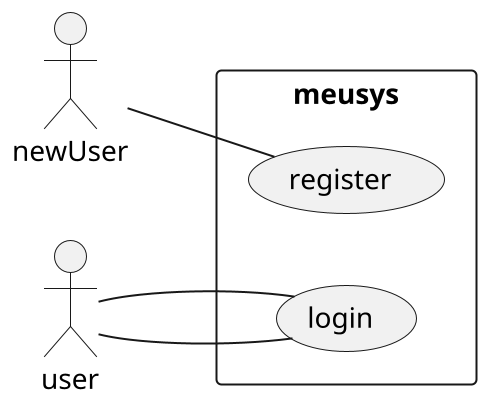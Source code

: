 @startuml teste

scale 2
left to right direction
skinparam PackageStyle rect
actor newUser
actor user
rectangle meusys {
  newUser -- (register)
  user -- (login)
  user -- (login)
}
@enduml